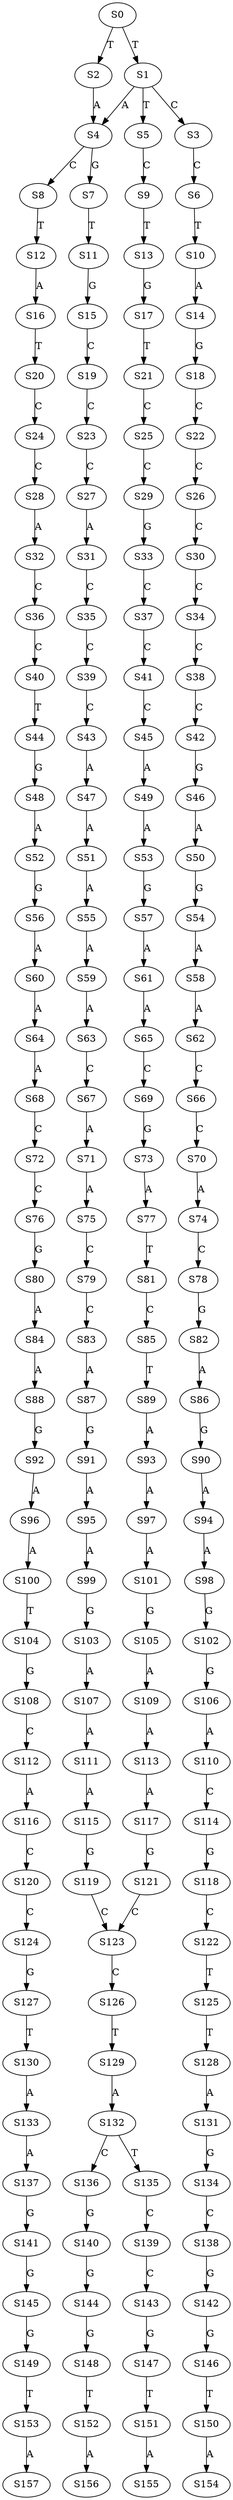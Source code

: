 strict digraph  {
	S0 -> S1 [ label = T ];
	S0 -> S2 [ label = T ];
	S1 -> S3 [ label = C ];
	S1 -> S4 [ label = A ];
	S1 -> S5 [ label = T ];
	S2 -> S4 [ label = A ];
	S3 -> S6 [ label = C ];
	S4 -> S7 [ label = G ];
	S4 -> S8 [ label = C ];
	S5 -> S9 [ label = C ];
	S6 -> S10 [ label = T ];
	S7 -> S11 [ label = T ];
	S8 -> S12 [ label = T ];
	S9 -> S13 [ label = T ];
	S10 -> S14 [ label = A ];
	S11 -> S15 [ label = G ];
	S12 -> S16 [ label = A ];
	S13 -> S17 [ label = G ];
	S14 -> S18 [ label = G ];
	S15 -> S19 [ label = C ];
	S16 -> S20 [ label = T ];
	S17 -> S21 [ label = T ];
	S18 -> S22 [ label = C ];
	S19 -> S23 [ label = C ];
	S20 -> S24 [ label = C ];
	S21 -> S25 [ label = C ];
	S22 -> S26 [ label = C ];
	S23 -> S27 [ label = C ];
	S24 -> S28 [ label = C ];
	S25 -> S29 [ label = C ];
	S26 -> S30 [ label = C ];
	S27 -> S31 [ label = A ];
	S28 -> S32 [ label = A ];
	S29 -> S33 [ label = G ];
	S30 -> S34 [ label = C ];
	S31 -> S35 [ label = C ];
	S32 -> S36 [ label = C ];
	S33 -> S37 [ label = C ];
	S34 -> S38 [ label = C ];
	S35 -> S39 [ label = C ];
	S36 -> S40 [ label = C ];
	S37 -> S41 [ label = C ];
	S38 -> S42 [ label = C ];
	S39 -> S43 [ label = C ];
	S40 -> S44 [ label = T ];
	S41 -> S45 [ label = C ];
	S42 -> S46 [ label = G ];
	S43 -> S47 [ label = A ];
	S44 -> S48 [ label = G ];
	S45 -> S49 [ label = A ];
	S46 -> S50 [ label = A ];
	S47 -> S51 [ label = A ];
	S48 -> S52 [ label = A ];
	S49 -> S53 [ label = A ];
	S50 -> S54 [ label = G ];
	S51 -> S55 [ label = A ];
	S52 -> S56 [ label = G ];
	S53 -> S57 [ label = G ];
	S54 -> S58 [ label = A ];
	S55 -> S59 [ label = A ];
	S56 -> S60 [ label = A ];
	S57 -> S61 [ label = A ];
	S58 -> S62 [ label = A ];
	S59 -> S63 [ label = A ];
	S60 -> S64 [ label = A ];
	S61 -> S65 [ label = A ];
	S62 -> S66 [ label = C ];
	S63 -> S67 [ label = C ];
	S64 -> S68 [ label = A ];
	S65 -> S69 [ label = C ];
	S66 -> S70 [ label = C ];
	S67 -> S71 [ label = A ];
	S68 -> S72 [ label = C ];
	S69 -> S73 [ label = G ];
	S70 -> S74 [ label = A ];
	S71 -> S75 [ label = A ];
	S72 -> S76 [ label = C ];
	S73 -> S77 [ label = A ];
	S74 -> S78 [ label = C ];
	S75 -> S79 [ label = C ];
	S76 -> S80 [ label = G ];
	S77 -> S81 [ label = T ];
	S78 -> S82 [ label = G ];
	S79 -> S83 [ label = C ];
	S80 -> S84 [ label = A ];
	S81 -> S85 [ label = C ];
	S82 -> S86 [ label = A ];
	S83 -> S87 [ label = A ];
	S84 -> S88 [ label = A ];
	S85 -> S89 [ label = T ];
	S86 -> S90 [ label = G ];
	S87 -> S91 [ label = G ];
	S88 -> S92 [ label = G ];
	S89 -> S93 [ label = A ];
	S90 -> S94 [ label = A ];
	S91 -> S95 [ label = A ];
	S92 -> S96 [ label = A ];
	S93 -> S97 [ label = A ];
	S94 -> S98 [ label = A ];
	S95 -> S99 [ label = A ];
	S96 -> S100 [ label = A ];
	S97 -> S101 [ label = A ];
	S98 -> S102 [ label = G ];
	S99 -> S103 [ label = G ];
	S100 -> S104 [ label = T ];
	S101 -> S105 [ label = G ];
	S102 -> S106 [ label = G ];
	S103 -> S107 [ label = A ];
	S104 -> S108 [ label = G ];
	S105 -> S109 [ label = A ];
	S106 -> S110 [ label = A ];
	S107 -> S111 [ label = A ];
	S108 -> S112 [ label = C ];
	S109 -> S113 [ label = A ];
	S110 -> S114 [ label = C ];
	S111 -> S115 [ label = A ];
	S112 -> S116 [ label = A ];
	S113 -> S117 [ label = A ];
	S114 -> S118 [ label = G ];
	S115 -> S119 [ label = G ];
	S116 -> S120 [ label = C ];
	S117 -> S121 [ label = G ];
	S118 -> S122 [ label = C ];
	S119 -> S123 [ label = C ];
	S120 -> S124 [ label = C ];
	S121 -> S123 [ label = C ];
	S122 -> S125 [ label = T ];
	S123 -> S126 [ label = C ];
	S124 -> S127 [ label = G ];
	S125 -> S128 [ label = T ];
	S126 -> S129 [ label = T ];
	S127 -> S130 [ label = T ];
	S128 -> S131 [ label = A ];
	S129 -> S132 [ label = A ];
	S130 -> S133 [ label = A ];
	S131 -> S134 [ label = G ];
	S132 -> S135 [ label = T ];
	S132 -> S136 [ label = C ];
	S133 -> S137 [ label = A ];
	S134 -> S138 [ label = C ];
	S135 -> S139 [ label = C ];
	S136 -> S140 [ label = G ];
	S137 -> S141 [ label = G ];
	S138 -> S142 [ label = G ];
	S139 -> S143 [ label = C ];
	S140 -> S144 [ label = G ];
	S141 -> S145 [ label = G ];
	S142 -> S146 [ label = G ];
	S143 -> S147 [ label = G ];
	S144 -> S148 [ label = G ];
	S145 -> S149 [ label = G ];
	S146 -> S150 [ label = T ];
	S147 -> S151 [ label = T ];
	S148 -> S152 [ label = T ];
	S149 -> S153 [ label = T ];
	S150 -> S154 [ label = A ];
	S151 -> S155 [ label = A ];
	S152 -> S156 [ label = A ];
	S153 -> S157 [ label = A ];
}

